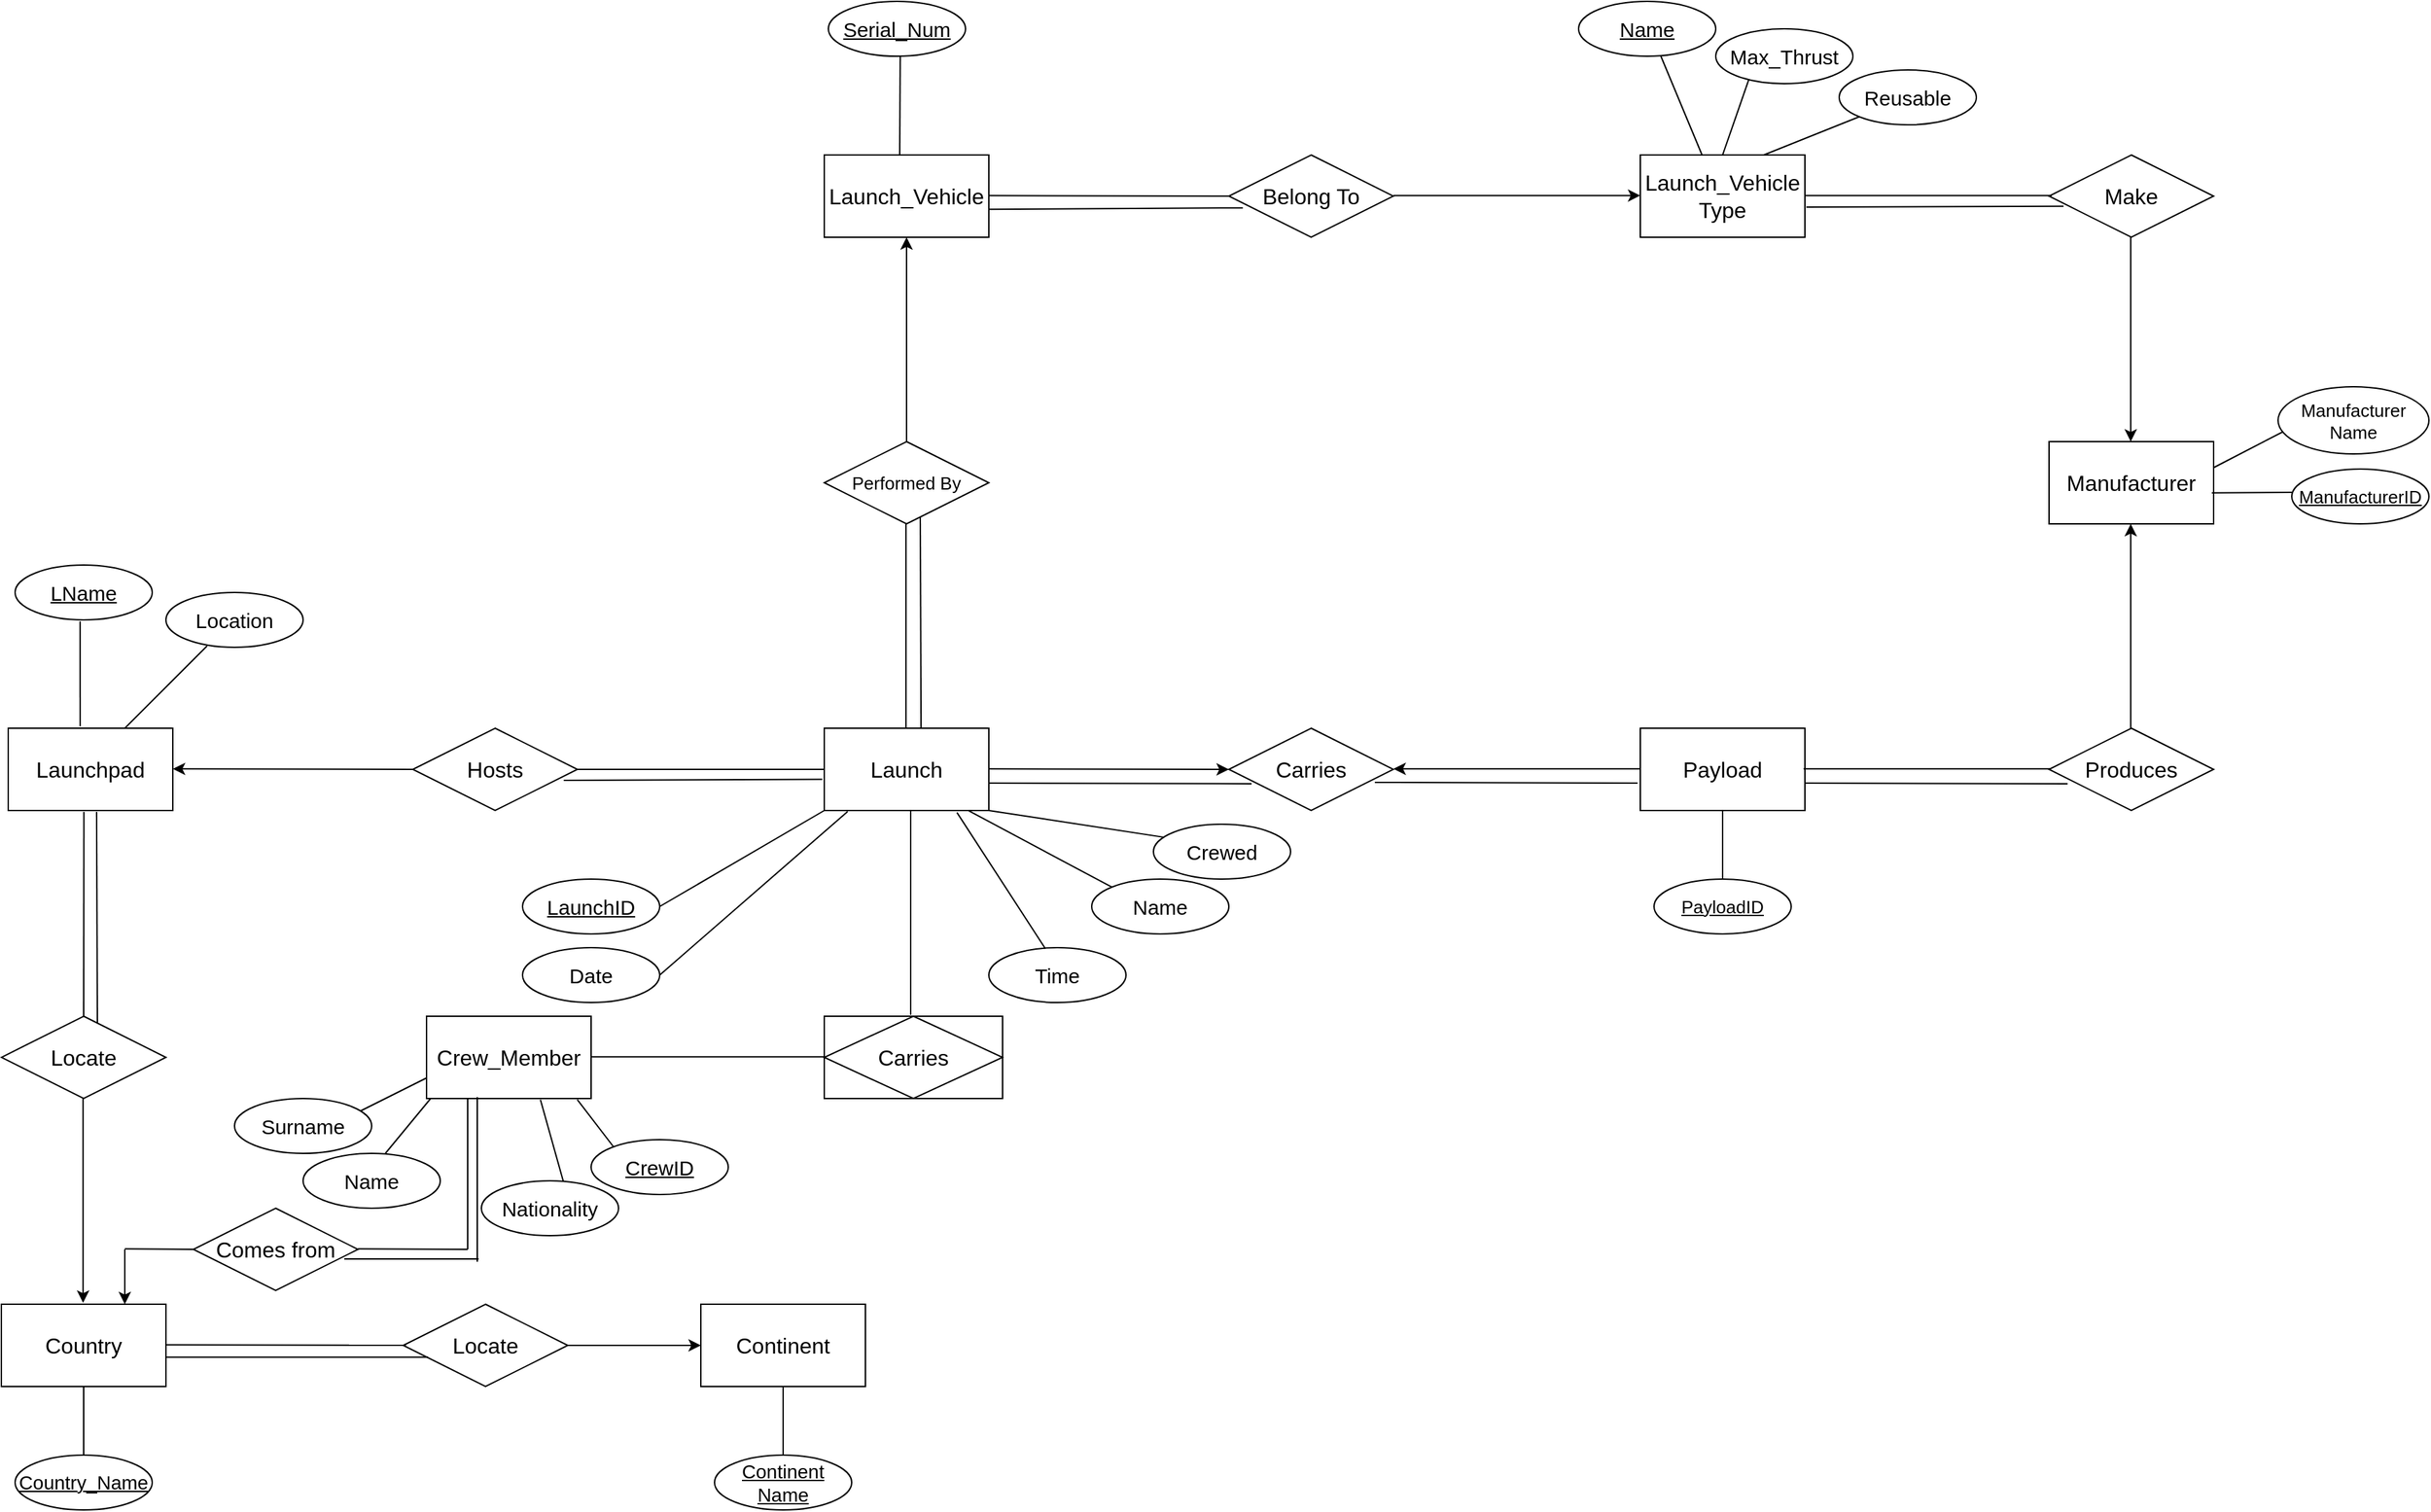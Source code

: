 <mxfile version="22.0.0" type="device">
  <diagram name="Page-1" id="2GuQo7bRzSuS0wM51FNN">
    <mxGraphModel dx="2060" dy="2139" grid="1" gridSize="10" guides="1" tooltips="1" connect="1" arrows="1" fold="1" page="1" pageScale="1" pageWidth="850" pageHeight="1100" math="0" shadow="0">
      <root>
        <mxCell id="0" />
        <mxCell id="1" parent="0" />
        <mxCell id="37GIN9sQ5EDTgkj8eyPC-1" value="&lt;font style=&quot;font-size: 16px;&quot;&gt;Launchpad&lt;/font&gt;" style="rounded=0;whiteSpace=wrap;html=1;" vertex="1" parent="1">
          <mxGeometry x="425" y="180" width="120" height="60" as="geometry" />
        </mxCell>
        <mxCell id="37GIN9sQ5EDTgkj8eyPC-2" value="&lt;font style=&quot;font-size: 16px;&quot;&gt;Hosts&lt;/font&gt;" style="shape=rhombus;perimeter=rhombusPerimeter;whiteSpace=wrap;html=1;align=center;" vertex="1" parent="1">
          <mxGeometry x="720" y="180" width="120" height="60" as="geometry" />
        </mxCell>
        <mxCell id="37GIN9sQ5EDTgkj8eyPC-3" value="&lt;font style=&quot;font-size: 16px;&quot;&gt;Launch&lt;/font&gt;" style="rounded=0;whiteSpace=wrap;html=1;" vertex="1" parent="1">
          <mxGeometry x="1020" y="180" width="120" height="60" as="geometry" />
        </mxCell>
        <mxCell id="37GIN9sQ5EDTgkj8eyPC-4" value="" style="endArrow=none;html=1;rounded=0;entryX=0;entryY=0.5;entryDx=0;entryDy=0;exitX=1;exitY=0.5;exitDx=0;exitDy=0;" edge="1" parent="1" source="37GIN9sQ5EDTgkj8eyPC-2" target="37GIN9sQ5EDTgkj8eyPC-3">
          <mxGeometry width="50" height="50" relative="1" as="geometry">
            <mxPoint x="630" y="450" as="sourcePoint" />
            <mxPoint x="680" y="400" as="targetPoint" />
          </mxGeometry>
        </mxCell>
        <mxCell id="37GIN9sQ5EDTgkj8eyPC-5" value="" style="endArrow=none;html=1;rounded=0;exitX=1;exitY=0.5;exitDx=0;exitDy=0;entryX=0;entryY=0.5;entryDx=0;entryDy=0;startArrow=classic;startFill=1;" edge="1" parent="1" target="37GIN9sQ5EDTgkj8eyPC-2">
          <mxGeometry width="50" height="50" relative="1" as="geometry">
            <mxPoint x="545" y="209.67" as="sourcePoint" />
            <mxPoint x="690" y="210" as="targetPoint" />
          </mxGeometry>
        </mxCell>
        <mxCell id="37GIN9sQ5EDTgkj8eyPC-6" value="" style="endArrow=none;html=1;rounded=0;entryX=-0.012;entryY=0.655;entryDx=0;entryDy=0;entryPerimeter=0;exitX=0.917;exitY=0.667;exitDx=0;exitDy=0;exitPerimeter=0;" edge="1" parent="1">
          <mxGeometry width="50" height="50" relative="1" as="geometry">
            <mxPoint x="830.04" y="218.02" as="sourcePoint" />
            <mxPoint x="1018.56" y="217.3" as="targetPoint" />
          </mxGeometry>
        </mxCell>
        <mxCell id="37GIN9sQ5EDTgkj8eyPC-7" value="&lt;font style=&quot;font-size: 16px;&quot;&gt;Locate&lt;/font&gt;" style="shape=rhombus;perimeter=rhombusPerimeter;whiteSpace=wrap;html=1;align=center;" vertex="1" parent="1">
          <mxGeometry x="420" y="390" width="120" height="60" as="geometry" />
        </mxCell>
        <mxCell id="37GIN9sQ5EDTgkj8eyPC-8" value="&lt;font style=&quot;font-size: 16px;&quot;&gt;Country&lt;/font&gt;" style="rounded=0;whiteSpace=wrap;html=1;" vertex="1" parent="1">
          <mxGeometry x="420" y="600" width="120" height="60" as="geometry" />
        </mxCell>
        <mxCell id="37GIN9sQ5EDTgkj8eyPC-9" value="" style="endArrow=none;html=1;rounded=0;exitX=0.5;exitY=0;exitDx=0;exitDy=0;entryX=0.46;entryY=1.016;entryDx=0;entryDy=0;entryPerimeter=0;" edge="1" parent="1" source="37GIN9sQ5EDTgkj8eyPC-7" target="37GIN9sQ5EDTgkj8eyPC-1">
          <mxGeometry width="50" height="50" relative="1" as="geometry">
            <mxPoint x="380" y="370" as="sourcePoint" />
            <mxPoint x="430" y="320" as="targetPoint" />
          </mxGeometry>
        </mxCell>
        <mxCell id="37GIN9sQ5EDTgkj8eyPC-10" value="" style="endArrow=none;html=1;rounded=0;exitX=0.5;exitY=0;exitDx=0;exitDy=0;entryX=0.46;entryY=1.016;entryDx=0;entryDy=0;entryPerimeter=0;startArrow=classic;startFill=1;" edge="1" parent="1">
          <mxGeometry width="50" height="50" relative="1" as="geometry">
            <mxPoint x="479.58" y="599" as="sourcePoint" />
            <mxPoint x="479.58" y="450" as="targetPoint" />
          </mxGeometry>
        </mxCell>
        <mxCell id="37GIN9sQ5EDTgkj8eyPC-11" value="&lt;font style=&quot;font-size: 16px;&quot;&gt;Locate&lt;/font&gt;" style="shape=rhombus;perimeter=rhombusPerimeter;whiteSpace=wrap;html=1;align=center;" vertex="1" parent="1">
          <mxGeometry x="713" y="600" width="120" height="60" as="geometry" />
        </mxCell>
        <mxCell id="37GIN9sQ5EDTgkj8eyPC-12" value="" style="endArrow=none;html=1;rounded=0;exitX=1;exitY=0.5;exitDx=0;exitDy=0;entryX=0;entryY=0.5;entryDx=0;entryDy=0;startArrow=none;startFill=0;" edge="1" parent="1">
          <mxGeometry width="50" height="50" relative="1" as="geometry">
            <mxPoint x="540" y="629.58" as="sourcePoint" />
            <mxPoint x="715" y="629.91" as="targetPoint" />
          </mxGeometry>
        </mxCell>
        <mxCell id="37GIN9sQ5EDTgkj8eyPC-13" value="" style="endArrow=classic;html=1;rounded=0;entryX=0;entryY=0.5;entryDx=0;entryDy=0;exitX=1;exitY=0.5;exitDx=0;exitDy=0;endFill=1;" edge="1" target="37GIN9sQ5EDTgkj8eyPC-14" parent="1">
          <mxGeometry width="50" height="50" relative="1" as="geometry">
            <mxPoint x="833" y="630" as="sourcePoint" />
            <mxPoint x="673" y="820" as="targetPoint" />
          </mxGeometry>
        </mxCell>
        <mxCell id="37GIN9sQ5EDTgkj8eyPC-14" value="&lt;font style=&quot;font-size: 16px;&quot;&gt;Continent&lt;/font&gt;" style="rounded=0;whiteSpace=wrap;html=1;" vertex="1" parent="1">
          <mxGeometry x="930" y="600" width="120" height="60" as="geometry" />
        </mxCell>
        <mxCell id="37GIN9sQ5EDTgkj8eyPC-15" style="rounded=0;orthogonalLoop=1;jettySize=auto;html=1;endArrow=none;endFill=0;entryX=0.437;entryY=-0.026;entryDx=0;entryDy=0;exitX=0.424;exitY=1.052;exitDx=0;exitDy=0;exitPerimeter=0;entryPerimeter=0;" edge="1" parent="1" target="37GIN9sQ5EDTgkj8eyPC-1">
          <mxGeometry relative="1" as="geometry">
            <mxPoint x="477.4" y="102.08" as="sourcePoint" />
            <mxPoint x="470" y="180" as="targetPoint" />
          </mxGeometry>
        </mxCell>
        <mxCell id="37GIN9sQ5EDTgkj8eyPC-17" value="&lt;font style=&quot;font-size: 15px;&quot;&gt;Location&lt;/font&gt;" style="ellipse;whiteSpace=wrap;html=1;align=center;" vertex="1" parent="1">
          <mxGeometry x="540" y="81" width="100" height="40" as="geometry" />
        </mxCell>
        <mxCell id="37GIN9sQ5EDTgkj8eyPC-18" style="rounded=0;orthogonalLoop=1;jettySize=auto;html=1;endArrow=none;endFill=0;entryX=0.5;entryY=0;entryDx=0;entryDy=0;" edge="1" parent="1">
          <mxGeometry relative="1" as="geometry">
            <mxPoint x="570" y="120" as="sourcePoint" />
            <mxPoint x="510" y="180" as="targetPoint" />
          </mxGeometry>
        </mxCell>
        <mxCell id="37GIN9sQ5EDTgkj8eyPC-19" value="" style="endArrow=none;html=1;rounded=0;exitX=0.5;exitY=0;exitDx=0;exitDy=0;entryX=0.537;entryY=1.034;entryDx=0;entryDy=0;entryPerimeter=0;" edge="1" parent="1">
          <mxGeometry width="50" height="50" relative="1" as="geometry">
            <mxPoint x="490" y="395" as="sourcePoint" />
            <mxPoint x="489.44" y="241.04" as="targetPoint" />
          </mxGeometry>
        </mxCell>
        <mxCell id="37GIN9sQ5EDTgkj8eyPC-20" value="" style="endArrow=none;html=1;rounded=0;exitX=1;exitY=0.66;exitDx=0;exitDy=0;entryX=0.084;entryY=0.66;entryDx=0;entryDy=0;startArrow=none;startFill=0;entryPerimeter=0;exitPerimeter=0;" edge="1" parent="1">
          <mxGeometry width="50" height="50" relative="1" as="geometry">
            <mxPoint x="540.0" y="638.6" as="sourcePoint" />
            <mxPoint x="731.08" y="638.6" as="targetPoint" />
          </mxGeometry>
        </mxCell>
        <mxCell id="37GIN9sQ5EDTgkj8eyPC-22" value="&lt;font style=&quot;font-size: 16px;&quot;&gt;Carries&lt;/font&gt;" style="shape=rhombus;perimeter=rhombusPerimeter;whiteSpace=wrap;html=1;align=center;" vertex="1" parent="1">
          <mxGeometry x="1315" y="180" width="120" height="60" as="geometry" />
        </mxCell>
        <mxCell id="37GIN9sQ5EDTgkj8eyPC-23" value="" style="endArrow=classic;html=1;rounded=0;exitX=1;exitY=0.5;exitDx=0;exitDy=0;entryX=0;entryY=0.5;entryDx=0;entryDy=0;startArrow=none;startFill=0;endFill=1;" edge="1" target="37GIN9sQ5EDTgkj8eyPC-22" parent="1">
          <mxGeometry width="50" height="50" relative="1" as="geometry">
            <mxPoint x="1140" y="209.67" as="sourcePoint" />
            <mxPoint x="1285" y="210" as="targetPoint" />
          </mxGeometry>
        </mxCell>
        <mxCell id="37GIN9sQ5EDTgkj8eyPC-24" value="&lt;font style=&quot;font-size: 16px;&quot;&gt;Payload&lt;/font&gt;" style="rounded=0;whiteSpace=wrap;html=1;" vertex="1" parent="1">
          <mxGeometry x="1615" y="180" width="120" height="60" as="geometry" />
        </mxCell>
        <mxCell id="37GIN9sQ5EDTgkj8eyPC-25" value="" style="endArrow=none;html=1;rounded=0;entryX=0;entryY=0.5;entryDx=0;entryDy=0;exitX=1;exitY=0.5;exitDx=0;exitDy=0;startArrow=classic;startFill=1;" edge="1" parent="1">
          <mxGeometry width="50" height="50" relative="1" as="geometry">
            <mxPoint x="1435" y="209.58" as="sourcePoint" />
            <mxPoint x="1615" y="209.58" as="targetPoint" />
          </mxGeometry>
        </mxCell>
        <mxCell id="37GIN9sQ5EDTgkj8eyPC-26" value="&lt;font style=&quot;font-size: 13px;&quot;&gt;Performed By&lt;/font&gt;" style="shape=rhombus;perimeter=rhombusPerimeter;whiteSpace=wrap;html=1;align=center;" vertex="1" parent="1">
          <mxGeometry x="1020" y="-29" width="120" height="60" as="geometry" />
        </mxCell>
        <mxCell id="37GIN9sQ5EDTgkj8eyPC-27" value="" style="endArrow=classic;html=1;rounded=0;exitX=0.5;exitY=0;exitDx=0;exitDy=0;entryX=0.46;entryY=1.016;entryDx=0;entryDy=0;entryPerimeter=0;startArrow=none;startFill=0;endFill=1;" edge="1" source="37GIN9sQ5EDTgkj8eyPC-26" parent="1">
          <mxGeometry width="50" height="50" relative="1" as="geometry">
            <mxPoint x="980" y="-49" as="sourcePoint" />
            <mxPoint x="1080" y="-178" as="targetPoint" />
          </mxGeometry>
        </mxCell>
        <mxCell id="37GIN9sQ5EDTgkj8eyPC-28" value="" style="endArrow=none;html=1;rounded=0;exitX=0.5;exitY=0;exitDx=0;exitDy=0;entryX=0.46;entryY=1.016;entryDx=0;entryDy=0;entryPerimeter=0;startArrow=none;startFill=0;" edge="1" parent="1">
          <mxGeometry width="50" height="50" relative="1" as="geometry">
            <mxPoint x="1079.58" y="180" as="sourcePoint" />
            <mxPoint x="1079.58" y="31" as="targetPoint" />
          </mxGeometry>
        </mxCell>
        <mxCell id="37GIN9sQ5EDTgkj8eyPC-30" value="&lt;font style=&quot;font-size: 16px;&quot;&gt;Launch_Vehicle&lt;/font&gt;" style="rounded=0;whiteSpace=wrap;html=1;" vertex="1" parent="1">
          <mxGeometry x="1020" y="-238" width="120" height="60" as="geometry" />
        </mxCell>
        <mxCell id="37GIN9sQ5EDTgkj8eyPC-31" style="rounded=0;orthogonalLoop=1;jettySize=auto;html=1;endArrow=none;endFill=0;entryX=0;entryY=1;entryDx=0;entryDy=0;" edge="1" parent="1" target="37GIN9sQ5EDTgkj8eyPC-3">
          <mxGeometry relative="1" as="geometry">
            <mxPoint x="900" y="310" as="sourcePoint" />
            <mxPoint x="1075" y="240" as="targetPoint" />
          </mxGeometry>
        </mxCell>
        <mxCell id="37GIN9sQ5EDTgkj8eyPC-33" style="rounded=0;orthogonalLoop=1;jettySize=auto;html=1;endArrow=none;endFill=0;entryX=0.142;entryY=1.012;entryDx=0;entryDy=0;entryPerimeter=0;exitX=1;exitY=0.5;exitDx=0;exitDy=0;" edge="1" parent="1" source="37GIN9sQ5EDTgkj8eyPC-34" target="37GIN9sQ5EDTgkj8eyPC-3">
          <mxGeometry relative="1" as="geometry">
            <mxPoint x="1040" y="330" as="sourcePoint" />
            <mxPoint x="1085" y="250" as="targetPoint" />
          </mxGeometry>
        </mxCell>
        <mxCell id="37GIN9sQ5EDTgkj8eyPC-34" value="&lt;font style=&quot;font-size: 15px;&quot;&gt;Date&lt;/font&gt;" style="ellipse;whiteSpace=wrap;html=1;align=center;" vertex="1" parent="1">
          <mxGeometry x="800" y="340" width="100" height="40" as="geometry" />
        </mxCell>
        <mxCell id="37GIN9sQ5EDTgkj8eyPC-35" value="&lt;font style=&quot;font-size: 15px;&quot;&gt;Time&lt;/font&gt;" style="ellipse;whiteSpace=wrap;html=1;align=center;" vertex="1" parent="1">
          <mxGeometry x="1140" y="340" width="100" height="40" as="geometry" />
        </mxCell>
        <mxCell id="37GIN9sQ5EDTgkj8eyPC-36" value="&lt;font style=&quot;font-size: 15px;&quot;&gt;Name&lt;/font&gt;" style="ellipse;whiteSpace=wrap;html=1;align=center;" vertex="1" parent="1">
          <mxGeometry x="1215" y="290" width="100" height="40" as="geometry" />
        </mxCell>
        <mxCell id="37GIN9sQ5EDTgkj8eyPC-37" style="rounded=0;orthogonalLoop=1;jettySize=auto;html=1;endArrow=none;endFill=0;entryX=0.806;entryY=1.024;entryDx=0;entryDy=0;entryPerimeter=0;exitX=0.412;exitY=0.018;exitDx=0;exitDy=0;exitPerimeter=0;" edge="1" parent="1" source="37GIN9sQ5EDTgkj8eyPC-35" target="37GIN9sQ5EDTgkj8eyPC-3">
          <mxGeometry relative="1" as="geometry">
            <mxPoint x="1120" y="340" as="sourcePoint" />
            <mxPoint x="1114" y="251" as="targetPoint" />
          </mxGeometry>
        </mxCell>
        <mxCell id="37GIN9sQ5EDTgkj8eyPC-38" style="rounded=0;orthogonalLoop=1;jettySize=auto;html=1;endArrow=none;endFill=0;entryX=0.878;entryY=1.004;entryDx=0;entryDy=0;entryPerimeter=0;exitX=0;exitY=0;exitDx=0;exitDy=0;" edge="1" parent="1" source="37GIN9sQ5EDTgkj8eyPC-36" target="37GIN9sQ5EDTgkj8eyPC-3">
          <mxGeometry relative="1" as="geometry">
            <mxPoint x="1190" y="320" as="sourcePoint" />
            <mxPoint x="1120" y="250" as="targetPoint" />
          </mxGeometry>
        </mxCell>
        <mxCell id="37GIN9sQ5EDTgkj8eyPC-39" value="&lt;font style=&quot;font-size: 15px;&quot;&gt;Crewed&lt;/font&gt;" style="ellipse;whiteSpace=wrap;html=1;align=center;" vertex="1" parent="1">
          <mxGeometry x="1260" y="250" width="100" height="40" as="geometry" />
        </mxCell>
        <mxCell id="37GIN9sQ5EDTgkj8eyPC-40" style="rounded=0;orthogonalLoop=1;jettySize=auto;html=1;endArrow=none;endFill=0;entryX=1;entryY=1;entryDx=0;entryDy=0;exitX=0.08;exitY=0.239;exitDx=0;exitDy=0;exitPerimeter=0;" edge="1" parent="1" source="37GIN9sQ5EDTgkj8eyPC-39" target="37GIN9sQ5EDTgkj8eyPC-3">
          <mxGeometry relative="1" as="geometry">
            <mxPoint x="1200" y="330" as="sourcePoint" />
            <mxPoint x="1135" y="250" as="targetPoint" />
          </mxGeometry>
        </mxCell>
        <mxCell id="37GIN9sQ5EDTgkj8eyPC-43" value="" style="endArrow=none;html=1;rounded=0;exitX=0.5;exitY=0;exitDx=0;exitDy=0;entryX=0.537;entryY=1.034;entryDx=0;entryDy=0;entryPerimeter=0;" edge="1" parent="1">
          <mxGeometry width="50" height="50" relative="1" as="geometry">
            <mxPoint x="1090.56" y="180" as="sourcePoint" />
            <mxPoint x="1090" y="26.04" as="targetPoint" />
          </mxGeometry>
        </mxCell>
        <mxCell id="37GIN9sQ5EDTgkj8eyPC-44" style="rounded=0;orthogonalLoop=1;jettySize=auto;html=1;endArrow=none;endFill=0;entryX=0.437;entryY=-0.026;entryDx=0;entryDy=0;exitX=0.424;exitY=1.052;exitDx=0;exitDy=0;exitPerimeter=0;entryPerimeter=0;" edge="1" parent="1">
          <mxGeometry relative="1" as="geometry">
            <mxPoint x="1075.4" y="-313.92" as="sourcePoint" />
            <mxPoint x="1075" y="-238" as="targetPoint" />
          </mxGeometry>
        </mxCell>
        <mxCell id="37GIN9sQ5EDTgkj8eyPC-46" value="&lt;font style=&quot;font-size: 16px;&quot;&gt;Belong To&lt;/font&gt;" style="shape=rhombus;perimeter=rhombusPerimeter;whiteSpace=wrap;html=1;align=center;" vertex="1" parent="1">
          <mxGeometry x="1315" y="-238" width="120" height="60" as="geometry" />
        </mxCell>
        <mxCell id="37GIN9sQ5EDTgkj8eyPC-47" value="" style="endArrow=none;html=1;rounded=0;exitX=1;exitY=0.5;exitDx=0;exitDy=0;entryX=0;entryY=0.5;entryDx=0;entryDy=0;startArrow=none;startFill=0;" edge="1" target="37GIN9sQ5EDTgkj8eyPC-46" parent="1">
          <mxGeometry width="50" height="50" relative="1" as="geometry">
            <mxPoint x="1140" y="-208.33" as="sourcePoint" />
            <mxPoint x="1285" y="-208" as="targetPoint" />
          </mxGeometry>
        </mxCell>
        <mxCell id="37GIN9sQ5EDTgkj8eyPC-48" value="&lt;font style=&quot;font-size: 16px;&quot;&gt;Launch_Vehicle&lt;br&gt;Type&lt;/font&gt;" style="rounded=0;whiteSpace=wrap;html=1;" vertex="1" parent="1">
          <mxGeometry x="1615" y="-238" width="120" height="60" as="geometry" />
        </mxCell>
        <mxCell id="37GIN9sQ5EDTgkj8eyPC-49" value="" style="endArrow=classic;html=1;rounded=0;entryX=0;entryY=0.5;entryDx=0;entryDy=0;exitX=1;exitY=0.5;exitDx=0;exitDy=0;endFill=1;" edge="1" parent="1">
          <mxGeometry width="50" height="50" relative="1" as="geometry">
            <mxPoint x="1435" y="-208.42" as="sourcePoint" />
            <mxPoint x="1615" y="-208.42" as="targetPoint" />
          </mxGeometry>
        </mxCell>
        <mxCell id="37GIN9sQ5EDTgkj8eyPC-50" value="&lt;font style=&quot;font-size: 15px;&quot;&gt;LName&lt;/font&gt;" style="ellipse;whiteSpace=wrap;html=1;align=center;fontStyle=4;" vertex="1" parent="1">
          <mxGeometry x="430" y="61" width="100" height="40" as="geometry" />
        </mxCell>
        <mxCell id="37GIN9sQ5EDTgkj8eyPC-51" value="&lt;font style=&quot;font-size: 15px;&quot;&gt;LaunchID&lt;/font&gt;" style="ellipse;whiteSpace=wrap;html=1;align=center;fontStyle=4;" vertex="1" parent="1">
          <mxGeometry x="800" y="290" width="100" height="40" as="geometry" />
        </mxCell>
        <mxCell id="37GIN9sQ5EDTgkj8eyPC-52" value="&lt;font style=&quot;font-size: 15px;&quot;&gt;Serial_Num&lt;/font&gt;" style="ellipse;whiteSpace=wrap;html=1;align=center;fontStyle=4;" vertex="1" parent="1">
          <mxGeometry x="1023" y="-350" width="100" height="40" as="geometry" />
        </mxCell>
        <mxCell id="37GIN9sQ5EDTgkj8eyPC-53" style="rounded=0;orthogonalLoop=1;jettySize=auto;html=1;endArrow=none;endFill=0;entryX=0.437;entryY=-0.026;entryDx=0;entryDy=0;entryPerimeter=0;" edge="1" parent="1">
          <mxGeometry relative="1" as="geometry">
            <mxPoint x="1630" y="-310" as="sourcePoint" />
            <mxPoint x="1660" y="-238" as="targetPoint" />
          </mxGeometry>
        </mxCell>
        <mxCell id="37GIN9sQ5EDTgkj8eyPC-54" value="&lt;font style=&quot;font-size: 15px;&quot;&gt;Name&lt;/font&gt;" style="ellipse;whiteSpace=wrap;html=1;align=center;fontStyle=4;" vertex="1" parent="1">
          <mxGeometry x="1570" y="-350" width="100" height="40" as="geometry" />
        </mxCell>
        <mxCell id="37GIN9sQ5EDTgkj8eyPC-55" style="rounded=0;orthogonalLoop=1;jettySize=auto;html=1;endArrow=none;endFill=0;entryX=0.5;entryY=0;entryDx=0;entryDy=0;" edge="1" parent="1" target="37GIN9sQ5EDTgkj8eyPC-48">
          <mxGeometry relative="1" as="geometry">
            <mxPoint x="1700" y="-310" as="sourcePoint" />
            <mxPoint x="1690" y="-238" as="targetPoint" />
          </mxGeometry>
        </mxCell>
        <mxCell id="37GIN9sQ5EDTgkj8eyPC-56" style="rounded=0;orthogonalLoop=1;jettySize=auto;html=1;endArrow=none;endFill=0;entryX=0.75;entryY=0;entryDx=0;entryDy=0;exitX=0;exitY=1;exitDx=0;exitDy=0;" edge="1" parent="1" source="37GIN9sQ5EDTgkj8eyPC-58" target="37GIN9sQ5EDTgkj8eyPC-48">
          <mxGeometry relative="1" as="geometry">
            <mxPoint x="1760" y="-290" as="sourcePoint" />
            <mxPoint x="1765" y="-248" as="targetPoint" />
          </mxGeometry>
        </mxCell>
        <mxCell id="37GIN9sQ5EDTgkj8eyPC-57" value="&lt;font style=&quot;font-size: 15px;&quot;&gt;Max_Thrust&lt;/font&gt;" style="ellipse;whiteSpace=wrap;html=1;align=center;" vertex="1" parent="1">
          <mxGeometry x="1670" y="-330" width="100" height="40" as="geometry" />
        </mxCell>
        <mxCell id="37GIN9sQ5EDTgkj8eyPC-58" value="&lt;font style=&quot;font-size: 15px;&quot;&gt;Reusable&lt;/font&gt;" style="ellipse;whiteSpace=wrap;html=1;align=center;" vertex="1" parent="1">
          <mxGeometry x="1760" y="-300" width="100" height="40" as="geometry" />
        </mxCell>
        <mxCell id="37GIN9sQ5EDTgkj8eyPC-59" value="&lt;span style=&quot;font-size: 16px;&quot;&gt;Manufacturer&lt;/span&gt;" style="rounded=0;whiteSpace=wrap;html=1;" vertex="1" parent="1">
          <mxGeometry x="1913" y="-29" width="120" height="60" as="geometry" />
        </mxCell>
        <mxCell id="37GIN9sQ5EDTgkj8eyPC-60" value="&lt;font style=&quot;font-size: 16px;&quot;&gt;Make&lt;/font&gt;" style="shape=rhombus;perimeter=rhombusPerimeter;whiteSpace=wrap;html=1;align=center;" vertex="1" parent="1">
          <mxGeometry x="1913" y="-238" width="120" height="60" as="geometry" />
        </mxCell>
        <mxCell id="37GIN9sQ5EDTgkj8eyPC-61" value="" style="endArrow=none;html=1;rounded=0;entryX=0;entryY=0.5;entryDx=0;entryDy=0;exitX=1;exitY=0.5;exitDx=0;exitDy=0;" edge="1" parent="1">
          <mxGeometry width="50" height="50" relative="1" as="geometry">
            <mxPoint x="1735" y="-208.42" as="sourcePoint" />
            <mxPoint x="1915" y="-208.42" as="targetPoint" />
          </mxGeometry>
        </mxCell>
        <mxCell id="37GIN9sQ5EDTgkj8eyPC-62" value="" style="endArrow=none;html=1;rounded=0;exitX=0.5;exitY=0;exitDx=0;exitDy=0;entryX=0.46;entryY=1.016;entryDx=0;entryDy=0;entryPerimeter=0;startArrow=classic;startFill=1;endFill=0;" edge="1" parent="1">
          <mxGeometry width="50" height="50" relative="1" as="geometry">
            <mxPoint x="1972.58" y="-29" as="sourcePoint" />
            <mxPoint x="1972.58" y="-178" as="targetPoint" />
          </mxGeometry>
        </mxCell>
        <mxCell id="37GIN9sQ5EDTgkj8eyPC-63" value="" style="endArrow=classic;html=1;rounded=0;exitX=0.5;exitY=0;exitDx=0;exitDy=0;entryX=0.46;entryY=1.016;entryDx=0;entryDy=0;entryPerimeter=0;startArrow=none;startFill=0;endFill=1;" edge="1" parent="1">
          <mxGeometry width="50" height="50" relative="1" as="geometry">
            <mxPoint x="1972.58" y="180" as="sourcePoint" />
            <mxPoint x="1972.58" y="31" as="targetPoint" />
          </mxGeometry>
        </mxCell>
        <mxCell id="37GIN9sQ5EDTgkj8eyPC-64" value="&lt;font style=&quot;font-size: 16px;&quot;&gt;Produces&lt;/font&gt;" style="shape=rhombus;perimeter=rhombusPerimeter;whiteSpace=wrap;html=1;align=center;" vertex="1" parent="1">
          <mxGeometry x="1913" y="180" width="120" height="60" as="geometry" />
        </mxCell>
        <mxCell id="37GIN9sQ5EDTgkj8eyPC-65" value="" style="endArrow=none;html=1;rounded=0;entryX=0;entryY=0.5;entryDx=0;entryDy=0;exitX=1;exitY=0.5;exitDx=0;exitDy=0;" edge="1" parent="1">
          <mxGeometry width="50" height="50" relative="1" as="geometry">
            <mxPoint x="1734" y="209.58" as="sourcePoint" />
            <mxPoint x="1914" y="209.58" as="targetPoint" />
          </mxGeometry>
        </mxCell>
        <mxCell id="37GIN9sQ5EDTgkj8eyPC-66" value="" style="endArrow=none;html=1;rounded=0;entryX=0.08;entryY=0.622;entryDx=0;entryDy=0;exitX=1;exitY=0.5;exitDx=0;exitDy=0;entryPerimeter=0;" edge="1" parent="1">
          <mxGeometry width="50" height="50" relative="1" as="geometry">
            <mxPoint x="1736" y="-200" as="sourcePoint" />
            <mxPoint x="1923.6" y="-200.68" as="targetPoint" />
          </mxGeometry>
        </mxCell>
        <mxCell id="37GIN9sQ5EDTgkj8eyPC-70" value="" style="endArrow=none;html=1;rounded=0;exitX=0.862;exitY=0.692;exitDx=0;exitDy=0;startArrow=none;startFill=0;exitPerimeter=0;" edge="1" parent="1">
          <mxGeometry width="50" height="50" relative="1" as="geometry">
            <mxPoint x="1421.44" y="219.52" as="sourcePoint" />
            <mxPoint x="1613" y="220" as="targetPoint" />
          </mxGeometry>
        </mxCell>
        <mxCell id="37GIN9sQ5EDTgkj8eyPC-71" value="" style="endArrow=none;html=1;rounded=0;exitX=0.862;exitY=0.692;exitDx=0;exitDy=0;startArrow=none;startFill=0;exitPerimeter=0;" edge="1" parent="1">
          <mxGeometry width="50" height="50" relative="1" as="geometry">
            <mxPoint x="1140" y="220.0" as="sourcePoint" />
            <mxPoint x="1331.56" y="220.48" as="targetPoint" />
          </mxGeometry>
        </mxCell>
        <mxCell id="37GIN9sQ5EDTgkj8eyPC-72" value="" style="endArrow=none;html=1;rounded=0;exitX=0.862;exitY=0.692;exitDx=0;exitDy=0;startArrow=none;startFill=0;exitPerimeter=0;" edge="1" parent="1">
          <mxGeometry width="50" height="50" relative="1" as="geometry">
            <mxPoint x="1735" y="220.0" as="sourcePoint" />
            <mxPoint x="1926.56" y="220.48" as="targetPoint" />
          </mxGeometry>
        </mxCell>
        <mxCell id="37GIN9sQ5EDTgkj8eyPC-79" value="" style="endArrow=none;html=1;rounded=0;exitX=0.5;exitY=0;exitDx=0;exitDy=0;entryX=0.46;entryY=1.016;entryDx=0;entryDy=0;entryPerimeter=0;startArrow=none;startFill=0;endFill=0;" edge="1" parent="1">
          <mxGeometry width="50" height="50" relative="1" as="geometry">
            <mxPoint x="1083" y="389" as="sourcePoint" />
            <mxPoint x="1083" y="240" as="targetPoint" />
          </mxGeometry>
        </mxCell>
        <mxCell id="37GIN9sQ5EDTgkj8eyPC-82" value="" style="endArrow=none;html=1;rounded=0;entryX=0;entryY=0.5;entryDx=0;entryDy=0;exitX=1;exitY=0.5;exitDx=0;exitDy=0;" edge="1" parent="1">
          <mxGeometry width="50" height="50" relative="1" as="geometry">
            <mxPoint x="843" y="419.57" as="sourcePoint" />
            <mxPoint x="1023" y="419.57" as="targetPoint" />
          </mxGeometry>
        </mxCell>
        <mxCell id="37GIN9sQ5EDTgkj8eyPC-83" value="&lt;font style=&quot;font-size: 16px;&quot;&gt;Crew_Member&lt;/font&gt;" style="rounded=0;whiteSpace=wrap;html=1;" vertex="1" parent="1">
          <mxGeometry x="730" y="390" width="120" height="60" as="geometry" />
        </mxCell>
        <mxCell id="37GIN9sQ5EDTgkj8eyPC-84" value="&lt;font style=&quot;font-size: 16px;&quot;&gt;Carries&lt;/font&gt;" style="shape=associativeEntity;whiteSpace=wrap;html=1;align=center;" vertex="1" parent="1">
          <mxGeometry x="1020" y="390" width="130" height="60" as="geometry" />
        </mxCell>
        <mxCell id="37GIN9sQ5EDTgkj8eyPC-85" style="rounded=0;orthogonalLoop=1;jettySize=auto;html=1;endArrow=none;endFill=0;entryX=0.916;entryY=1.014;entryDx=0;entryDy=0;entryPerimeter=0;" edge="1" parent="1" target="37GIN9sQ5EDTgkj8eyPC-83">
          <mxGeometry relative="1" as="geometry">
            <mxPoint x="870" y="490" as="sourcePoint" />
            <mxPoint x="849.84" y="460.0" as="targetPoint" />
          </mxGeometry>
        </mxCell>
        <mxCell id="37GIN9sQ5EDTgkj8eyPC-86" value="&lt;font style=&quot;font-size: 15px;&quot;&gt;CrewID&lt;/font&gt;" style="ellipse;whiteSpace=wrap;html=1;align=center;fontStyle=4;" vertex="1" parent="1">
          <mxGeometry x="850" y="480" width="100" height="40" as="geometry" />
        </mxCell>
        <mxCell id="37GIN9sQ5EDTgkj8eyPC-87" style="rounded=0;orthogonalLoop=1;jettySize=auto;html=1;endArrow=none;endFill=0;entryX=0.692;entryY=1.014;entryDx=0;entryDy=0;entryPerimeter=0;exitX=0.605;exitY=0.079;exitDx=0;exitDy=0;exitPerimeter=0;" edge="1" parent="1" source="37GIN9sQ5EDTgkj8eyPC-90" target="37GIN9sQ5EDTgkj8eyPC-83">
          <mxGeometry relative="1" as="geometry">
            <mxPoint x="810" y="500" as="sourcePoint" />
            <mxPoint x="800" y="461" as="targetPoint" />
          </mxGeometry>
        </mxCell>
        <mxCell id="37GIN9sQ5EDTgkj8eyPC-88" style="rounded=0;orthogonalLoop=1;jettySize=auto;html=1;endArrow=none;endFill=0;entryX=0;entryY=0.75;entryDx=0;entryDy=0;" edge="1" parent="1" target="37GIN9sQ5EDTgkj8eyPC-83">
          <mxGeometry relative="1" as="geometry">
            <mxPoint x="680" y="460" as="sourcePoint" />
            <mxPoint x="713" y="440" as="targetPoint" />
          </mxGeometry>
        </mxCell>
        <mxCell id="37GIN9sQ5EDTgkj8eyPC-89" style="rounded=0;orthogonalLoop=1;jettySize=auto;html=1;endArrow=none;endFill=0;entryX=0.692;entryY=1.014;entryDx=0;entryDy=0;entryPerimeter=0;" edge="1" parent="1">
          <mxGeometry relative="1" as="geometry">
            <mxPoint x="700" y="490" as="sourcePoint" />
            <mxPoint x="733" y="450" as="targetPoint" />
          </mxGeometry>
        </mxCell>
        <mxCell id="37GIN9sQ5EDTgkj8eyPC-90" value="&lt;font style=&quot;font-size: 15px;&quot;&gt;Nationality&lt;/font&gt;" style="ellipse;whiteSpace=wrap;html=1;align=center;" vertex="1" parent="1">
          <mxGeometry x="770" y="510" width="100" height="40" as="geometry" />
        </mxCell>
        <mxCell id="37GIN9sQ5EDTgkj8eyPC-91" value="&lt;font style=&quot;font-size: 15px;&quot;&gt;Name&lt;/font&gt;" style="ellipse;whiteSpace=wrap;html=1;align=center;" vertex="1" parent="1">
          <mxGeometry x="640" y="490" width="100" height="40" as="geometry" />
        </mxCell>
        <mxCell id="37GIN9sQ5EDTgkj8eyPC-92" value="&lt;font style=&quot;font-size: 15px;&quot;&gt;Surname&lt;/font&gt;" style="ellipse;whiteSpace=wrap;html=1;align=center;" vertex="1" parent="1">
          <mxGeometry x="590" y="450" width="100" height="40" as="geometry" />
        </mxCell>
        <mxCell id="37GIN9sQ5EDTgkj8eyPC-93" value="" style="endArrow=none;html=1;rounded=0;entryX=0.537;entryY=1.034;entryDx=0;entryDy=0;entryPerimeter=0;" edge="1" parent="1">
          <mxGeometry width="50" height="50" relative="1" as="geometry">
            <mxPoint x="760" y="560" as="sourcePoint" />
            <mxPoint x="760" y="450" as="targetPoint" />
          </mxGeometry>
        </mxCell>
        <mxCell id="37GIN9sQ5EDTgkj8eyPC-94" value="&lt;font style=&quot;font-size: 16px;&quot;&gt;Comes from&lt;/font&gt;" style="shape=rhombus;perimeter=rhombusPerimeter;whiteSpace=wrap;html=1;align=center;" vertex="1" parent="1">
          <mxGeometry x="560" y="530" width="120" height="60" as="geometry" />
        </mxCell>
        <mxCell id="37GIN9sQ5EDTgkj8eyPC-95" value="" style="endArrow=none;html=1;rounded=0;exitX=1;exitY=0.5;exitDx=0;exitDy=0;startArrow=none;startFill=0;" edge="1" parent="1">
          <mxGeometry width="50" height="50" relative="1" as="geometry">
            <mxPoint x="680" y="559.57" as="sourcePoint" />
            <mxPoint x="760" y="560" as="targetPoint" />
          </mxGeometry>
        </mxCell>
        <mxCell id="37GIN9sQ5EDTgkj8eyPC-96" value="" style="endArrow=classic;html=1;rounded=0;entryX=0.75;entryY=0;entryDx=0;entryDy=0;startArrow=none;startFill=0;endFill=1;" edge="1" parent="1" target="37GIN9sQ5EDTgkj8eyPC-8">
          <mxGeometry width="50" height="50" relative="1" as="geometry">
            <mxPoint x="510" y="560" as="sourcePoint" />
            <mxPoint x="725" y="639.91" as="targetPoint" />
          </mxGeometry>
        </mxCell>
        <mxCell id="37GIN9sQ5EDTgkj8eyPC-97" value="" style="endArrow=none;html=1;rounded=0;exitX=1;exitY=0.5;exitDx=0;exitDy=0;startArrow=none;startFill=0;" edge="1" parent="1">
          <mxGeometry width="50" height="50" relative="1" as="geometry">
            <mxPoint x="510" y="559.57" as="sourcePoint" />
            <mxPoint x="560" y="560" as="targetPoint" />
          </mxGeometry>
        </mxCell>
        <mxCell id="37GIN9sQ5EDTgkj8eyPC-99" value="" style="endArrow=none;html=1;rounded=0;entryX=0.537;entryY=1.034;entryDx=0;entryDy=0;entryPerimeter=0;" edge="1" parent="1">
          <mxGeometry width="50" height="50" relative="1" as="geometry">
            <mxPoint x="767" y="569" as="sourcePoint" />
            <mxPoint x="767" y="449" as="targetPoint" />
          </mxGeometry>
        </mxCell>
        <mxCell id="37GIN9sQ5EDTgkj8eyPC-100" value="" style="endArrow=none;html=1;rounded=0;exitX=0.917;exitY=0.65;exitDx=0;exitDy=0;startArrow=none;startFill=0;exitPerimeter=0;" edge="1" parent="1">
          <mxGeometry width="50" height="50" relative="1" as="geometry">
            <mxPoint x="670.04" y="567" as="sourcePoint" />
            <mxPoint x="768" y="567" as="targetPoint" />
          </mxGeometry>
        </mxCell>
        <mxCell id="37GIN9sQ5EDTgkj8eyPC-102" style="rounded=0;orthogonalLoop=1;jettySize=auto;html=1;endArrow=none;endFill=0;entryX=0.5;entryY=1;entryDx=0;entryDy=0;" edge="1" parent="1" target="37GIN9sQ5EDTgkj8eyPC-8">
          <mxGeometry relative="1" as="geometry">
            <mxPoint x="480" y="710" as="sourcePoint" />
            <mxPoint x="483" y="670" as="targetPoint" />
          </mxGeometry>
        </mxCell>
        <mxCell id="37GIN9sQ5EDTgkj8eyPC-103" value="&lt;font style=&quot;font-size: 14px;&quot;&gt;Country_Name&lt;/font&gt;" style="ellipse;whiteSpace=wrap;html=1;align=center;fontStyle=4;" vertex="1" parent="1">
          <mxGeometry x="430" y="710" width="100" height="40" as="geometry" />
        </mxCell>
        <mxCell id="37GIN9sQ5EDTgkj8eyPC-104" style="rounded=0;orthogonalLoop=1;jettySize=auto;html=1;endArrow=none;endFill=0;entryX=0.5;entryY=1;entryDx=0;entryDy=0;" edge="1" parent="1">
          <mxGeometry relative="1" as="geometry">
            <mxPoint x="990" y="710" as="sourcePoint" />
            <mxPoint x="990" y="660" as="targetPoint" />
          </mxGeometry>
        </mxCell>
        <mxCell id="37GIN9sQ5EDTgkj8eyPC-105" value="&lt;font style=&quot;font-size: 14px;&quot;&gt;Continent&lt;br&gt;Name&lt;br&gt;&lt;/font&gt;" style="ellipse;whiteSpace=wrap;html=1;align=center;fontStyle=4;" vertex="1" parent="1">
          <mxGeometry x="940" y="710" width="100" height="40" as="geometry" />
        </mxCell>
        <mxCell id="37GIN9sQ5EDTgkj8eyPC-106" value="" style="endArrow=none;html=1;rounded=0;exitX=1;exitY=0.5;exitDx=0;exitDy=0;entryX=0.085;entryY=0.643;entryDx=0;entryDy=0;startArrow=none;startFill=0;entryPerimeter=0;" edge="1" parent="1" target="37GIN9sQ5EDTgkj8eyPC-46">
          <mxGeometry width="50" height="50" relative="1" as="geometry">
            <mxPoint x="1140" y="-198.33" as="sourcePoint" />
            <mxPoint x="1315" y="-198" as="targetPoint" />
          </mxGeometry>
        </mxCell>
        <mxCell id="37GIN9sQ5EDTgkj8eyPC-107" style="rounded=0;orthogonalLoop=1;jettySize=auto;html=1;endArrow=none;endFill=0;entryX=0.989;entryY=0.622;entryDx=0;entryDy=0;entryPerimeter=0;" edge="1" parent="1" target="37GIN9sQ5EDTgkj8eyPC-59">
          <mxGeometry relative="1" as="geometry">
            <mxPoint x="2090" y="8" as="sourcePoint" />
            <mxPoint x="2125" y="-29" as="targetPoint" />
          </mxGeometry>
        </mxCell>
        <mxCell id="37GIN9sQ5EDTgkj8eyPC-108" value="&lt;font style=&quot;font-size: 13px;&quot;&gt;ManufacturerID&lt;/font&gt;" style="ellipse;whiteSpace=wrap;html=1;align=center;fontStyle=4;" vertex="1" parent="1">
          <mxGeometry x="2090" y="-9" width="100" height="40" as="geometry" />
        </mxCell>
        <mxCell id="37GIN9sQ5EDTgkj8eyPC-109" style="rounded=0;orthogonalLoop=1;jettySize=auto;html=1;endArrow=none;endFill=0;entryX=0.989;entryY=0.622;entryDx=0;entryDy=0;entryPerimeter=0;" edge="1" parent="1">
          <mxGeometry relative="1" as="geometry">
            <mxPoint x="2091" y="-40" as="sourcePoint" />
            <mxPoint x="2033" y="-10" as="targetPoint" />
          </mxGeometry>
        </mxCell>
        <mxCell id="37GIN9sQ5EDTgkj8eyPC-110" value="&lt;font style=&quot;font-size: 13px;&quot;&gt;Manufacturer&lt;br&gt;Name&lt;br&gt;&lt;/font&gt;" style="ellipse;whiteSpace=wrap;html=1;align=center;" vertex="1" parent="1">
          <mxGeometry x="2080" y="-69" width="110" height="49" as="geometry" />
        </mxCell>
        <mxCell id="37GIN9sQ5EDTgkj8eyPC-111" style="rounded=0;orthogonalLoop=1;jettySize=auto;html=1;endArrow=none;endFill=0;entryX=0.5;entryY=1;entryDx=0;entryDy=0;" edge="1" parent="1" target="37GIN9sQ5EDTgkj8eyPC-24">
          <mxGeometry relative="1" as="geometry">
            <mxPoint x="1675" y="290" as="sourcePoint" />
            <mxPoint x="1660" y="310" as="targetPoint" />
          </mxGeometry>
        </mxCell>
        <mxCell id="37GIN9sQ5EDTgkj8eyPC-112" value="&lt;font style=&quot;font-size: 13px;&quot;&gt;PayloadID&lt;/font&gt;" style="ellipse;whiteSpace=wrap;html=1;align=center;fontStyle=4;" vertex="1" parent="1">
          <mxGeometry x="1625" y="290" width="100" height="40" as="geometry" />
        </mxCell>
      </root>
    </mxGraphModel>
  </diagram>
</mxfile>
